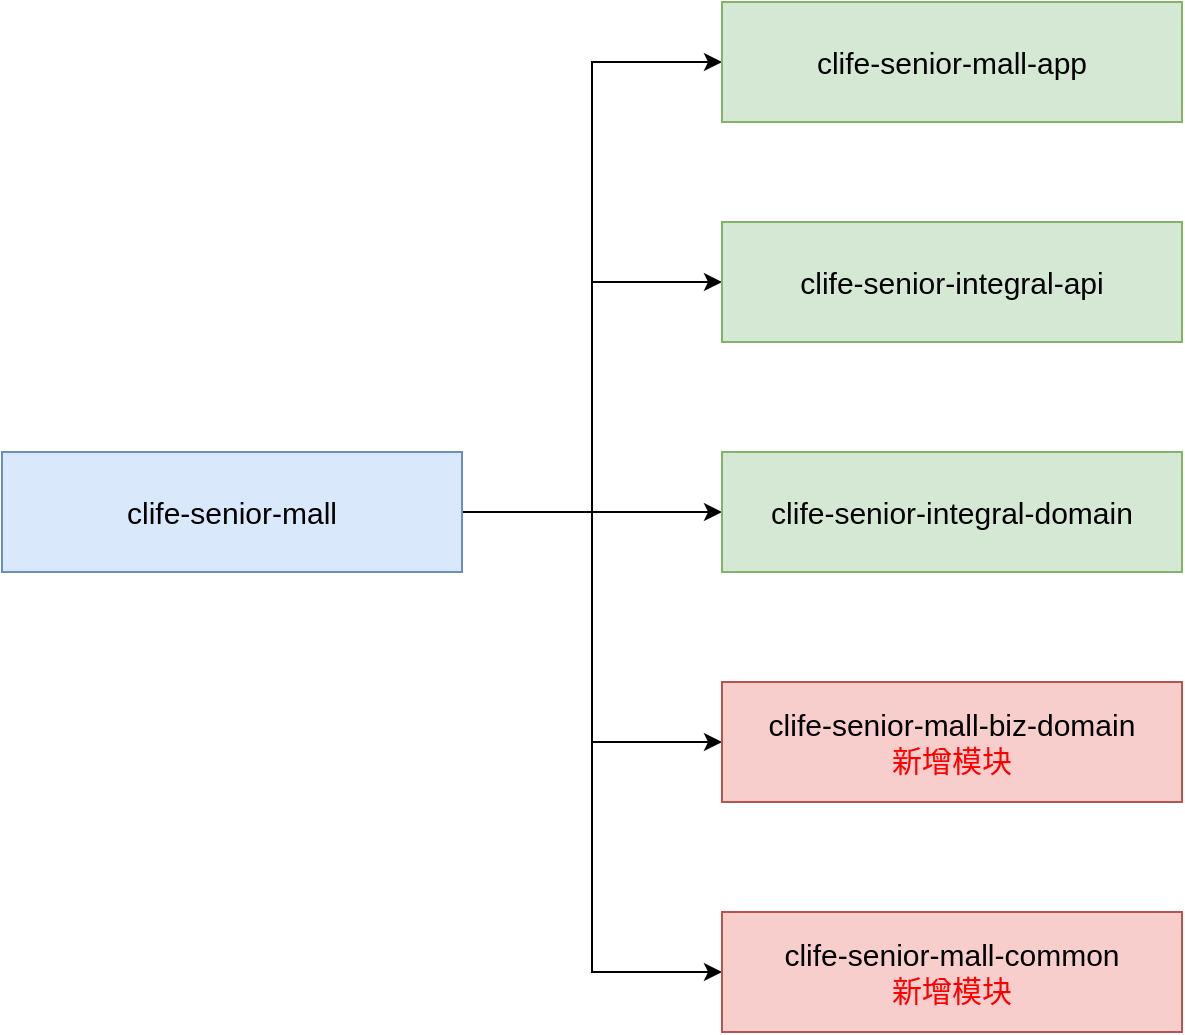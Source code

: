 <mxfile version="26.0.5">
  <diagram name="第 1 页" id="z3A1faD5pzuTBSrvOsXL">
    <mxGraphModel dx="1434" dy="746" grid="1" gridSize="10" guides="1" tooltips="1" connect="1" arrows="1" fold="1" page="1" pageScale="1" pageWidth="827" pageHeight="1169" math="0" shadow="0">
      <root>
        <mxCell id="0" />
        <mxCell id="1" parent="0" />
        <mxCell id="EmmwezvkARpl-Ky2srci-8" style="edgeStyle=orthogonalEdgeStyle;rounded=0;orthogonalLoop=1;jettySize=auto;html=1;exitX=1;exitY=0.5;exitDx=0;exitDy=0;entryX=0;entryY=0.5;entryDx=0;entryDy=0;" parent="1" source="EmmwezvkARpl-Ky2srci-1" target="EmmwezvkARpl-Ky2srci-2" edge="1">
          <mxGeometry relative="1" as="geometry" />
        </mxCell>
        <mxCell id="EmmwezvkARpl-Ky2srci-9" style="edgeStyle=orthogonalEdgeStyle;rounded=0;orthogonalLoop=1;jettySize=auto;html=1;exitX=1;exitY=0.5;exitDx=0;exitDy=0;entryX=0;entryY=0.5;entryDx=0;entryDy=0;" parent="1" source="EmmwezvkARpl-Ky2srci-1" target="EmmwezvkARpl-Ky2srci-3" edge="1">
          <mxGeometry relative="1" as="geometry" />
        </mxCell>
        <mxCell id="EmmwezvkARpl-Ky2srci-11" style="edgeStyle=orthogonalEdgeStyle;rounded=0;orthogonalLoop=1;jettySize=auto;html=1;entryX=0;entryY=0.5;entryDx=0;entryDy=0;" parent="1" source="EmmwezvkARpl-Ky2srci-1" target="EmmwezvkARpl-Ky2srci-5" edge="1">
          <mxGeometry relative="1" as="geometry" />
        </mxCell>
        <mxCell id="EmmwezvkARpl-Ky2srci-12" style="edgeStyle=orthogonalEdgeStyle;rounded=0;orthogonalLoop=1;jettySize=auto;html=1;exitX=1;exitY=0.5;exitDx=0;exitDy=0;entryX=0;entryY=0.5;entryDx=0;entryDy=0;" parent="1" source="EmmwezvkARpl-Ky2srci-1" target="EmmwezvkARpl-Ky2srci-6" edge="1">
          <mxGeometry relative="1" as="geometry" />
        </mxCell>
        <mxCell id="MLAytG3lQ39f5kODgPbN-3" style="edgeStyle=orthogonalEdgeStyle;rounded=0;orthogonalLoop=1;jettySize=auto;html=1;exitX=1;exitY=0.5;exitDx=0;exitDy=0;entryX=0;entryY=0.5;entryDx=0;entryDy=0;" parent="1" source="EmmwezvkARpl-Ky2srci-1" target="EmmwezvkARpl-Ky2srci-4" edge="1">
          <mxGeometry relative="1" as="geometry" />
        </mxCell>
        <mxCell id="EmmwezvkARpl-Ky2srci-1" value="&lt;font style=&quot;font-size: 15px;&quot;&gt;clife-senior-mall&lt;/font&gt;" style="rounded=0;whiteSpace=wrap;html=1;fillColor=#dae8fc;strokeColor=#6c8ebf;" parent="1" vertex="1">
          <mxGeometry x="40" y="355" width="230" height="60" as="geometry" />
        </mxCell>
        <mxCell id="EmmwezvkARpl-Ky2srci-2" value="&lt;font style=&quot;font-size: 15px;&quot;&gt;clife-senior-mall-app&lt;/font&gt;" style="rounded=0;whiteSpace=wrap;html=1;fillColor=#d5e8d4;strokeColor=#82b366;" parent="1" vertex="1">
          <mxGeometry x="400" y="130" width="230" height="60" as="geometry" />
        </mxCell>
        <mxCell id="EmmwezvkARpl-Ky2srci-3" value="&lt;font style=&quot;font-size: 15px;&quot;&gt;clife-senior-integral-api&lt;/font&gt;" style="rounded=0;whiteSpace=wrap;html=1;fillColor=#d5e8d4;strokeColor=#82b366;" parent="1" vertex="1">
          <mxGeometry x="400" y="240" width="230" height="60" as="geometry" />
        </mxCell>
        <mxCell id="EmmwezvkARpl-Ky2srci-4" value="&lt;font style=&quot;font-size: 15px;&quot;&gt;clife-senior-integral-domain&lt;/font&gt;" style="rounded=0;whiteSpace=wrap;html=1;fillColor=#d5e8d4;strokeColor=#82b366;" parent="1" vertex="1">
          <mxGeometry x="400" y="355" width="230" height="60" as="geometry" />
        </mxCell>
        <mxCell id="EmmwezvkARpl-Ky2srci-5" value="&lt;span style=&quot;font-size: 15px;&quot;&gt;clife-senior-mall-biz-domain&lt;/span&gt;&lt;div&gt;&lt;span style=&quot;font-size: 15px;&quot;&gt;&lt;font style=&quot;color: rgb(255, 0, 0);&quot;&gt;新增模块&lt;/font&gt;&lt;/span&gt;&lt;/div&gt;" style="rounded=0;whiteSpace=wrap;html=1;fillColor=#f8cecc;strokeColor=#b85450;" parent="1" vertex="1">
          <mxGeometry x="400" y="470" width="230" height="60" as="geometry" />
        </mxCell>
        <mxCell id="EmmwezvkARpl-Ky2srci-6" value="&lt;font style=&quot;font-size: 15px;&quot;&gt;clife-senior-mall-common&lt;/font&gt;&lt;div&gt;&lt;font style=&quot;font-size: 15px; color: rgb(255, 0, 0);&quot;&gt;新增模块&lt;/font&gt;&lt;/div&gt;" style="rounded=0;whiteSpace=wrap;html=1;fillColor=#f8cecc;strokeColor=#b85450;" parent="1" vertex="1">
          <mxGeometry x="400" y="585" width="230" height="60" as="geometry" />
        </mxCell>
      </root>
    </mxGraphModel>
  </diagram>
</mxfile>
